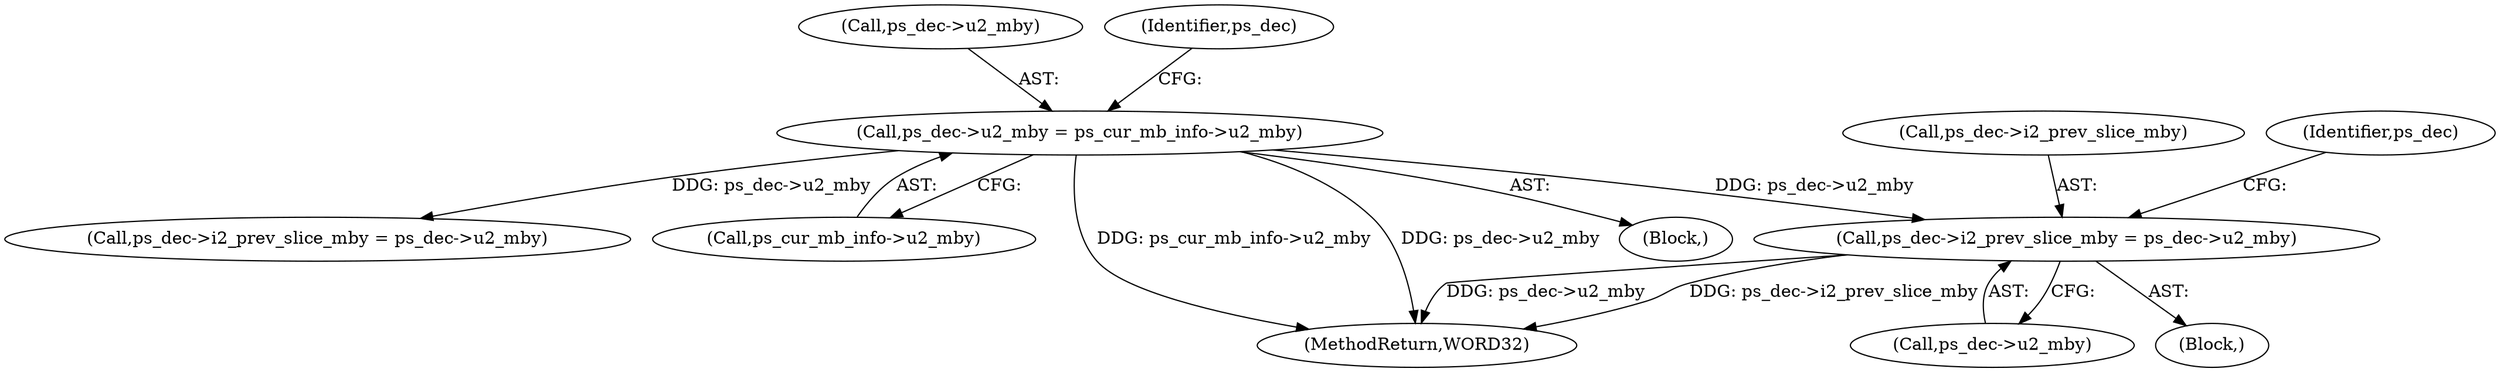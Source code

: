 digraph "0_Android_a78887bcffbc2995cf9ed72e0697acf560875e9e_1@pointer" {
"1001329" [label="(Call,ps_dec->i2_prev_slice_mby = ps_dec->u2_mby)"];
"1000564" [label="(Call,ps_dec->u2_mby = ps_cur_mb_info->u2_mby)"];
"1000136" [label="(Block,)"];
"1001330" [label="(Call,ps_dec->i2_prev_slice_mby)"];
"1001339" [label="(Identifier,ps_dec)"];
"1000519" [label="(Block,)"];
"1000568" [label="(Call,ps_cur_mb_info->u2_mby)"];
"1000565" [label="(Call,ps_dec->u2_mby)"];
"1000564" [label="(Call,ps_dec->u2_mby = ps_cur_mb_info->u2_mby)"];
"1000731" [label="(Call,ps_dec->i2_prev_slice_mby = ps_dec->u2_mby)"];
"1001333" [label="(Call,ps_dec->u2_mby)"];
"1001329" [label="(Call,ps_dec->i2_prev_slice_mby = ps_dec->u2_mby)"];
"1001356" [label="(MethodReturn,WORD32)"];
"1000573" [label="(Identifier,ps_dec)"];
"1001329" -> "1000136"  [label="AST: "];
"1001329" -> "1001333"  [label="CFG: "];
"1001330" -> "1001329"  [label="AST: "];
"1001333" -> "1001329"  [label="AST: "];
"1001339" -> "1001329"  [label="CFG: "];
"1001329" -> "1001356"  [label="DDG: ps_dec->u2_mby"];
"1001329" -> "1001356"  [label="DDG: ps_dec->i2_prev_slice_mby"];
"1000564" -> "1001329"  [label="DDG: ps_dec->u2_mby"];
"1000564" -> "1000519"  [label="AST: "];
"1000564" -> "1000568"  [label="CFG: "];
"1000565" -> "1000564"  [label="AST: "];
"1000568" -> "1000564"  [label="AST: "];
"1000573" -> "1000564"  [label="CFG: "];
"1000564" -> "1001356"  [label="DDG: ps_cur_mb_info->u2_mby"];
"1000564" -> "1001356"  [label="DDG: ps_dec->u2_mby"];
"1000564" -> "1000731"  [label="DDG: ps_dec->u2_mby"];
}
